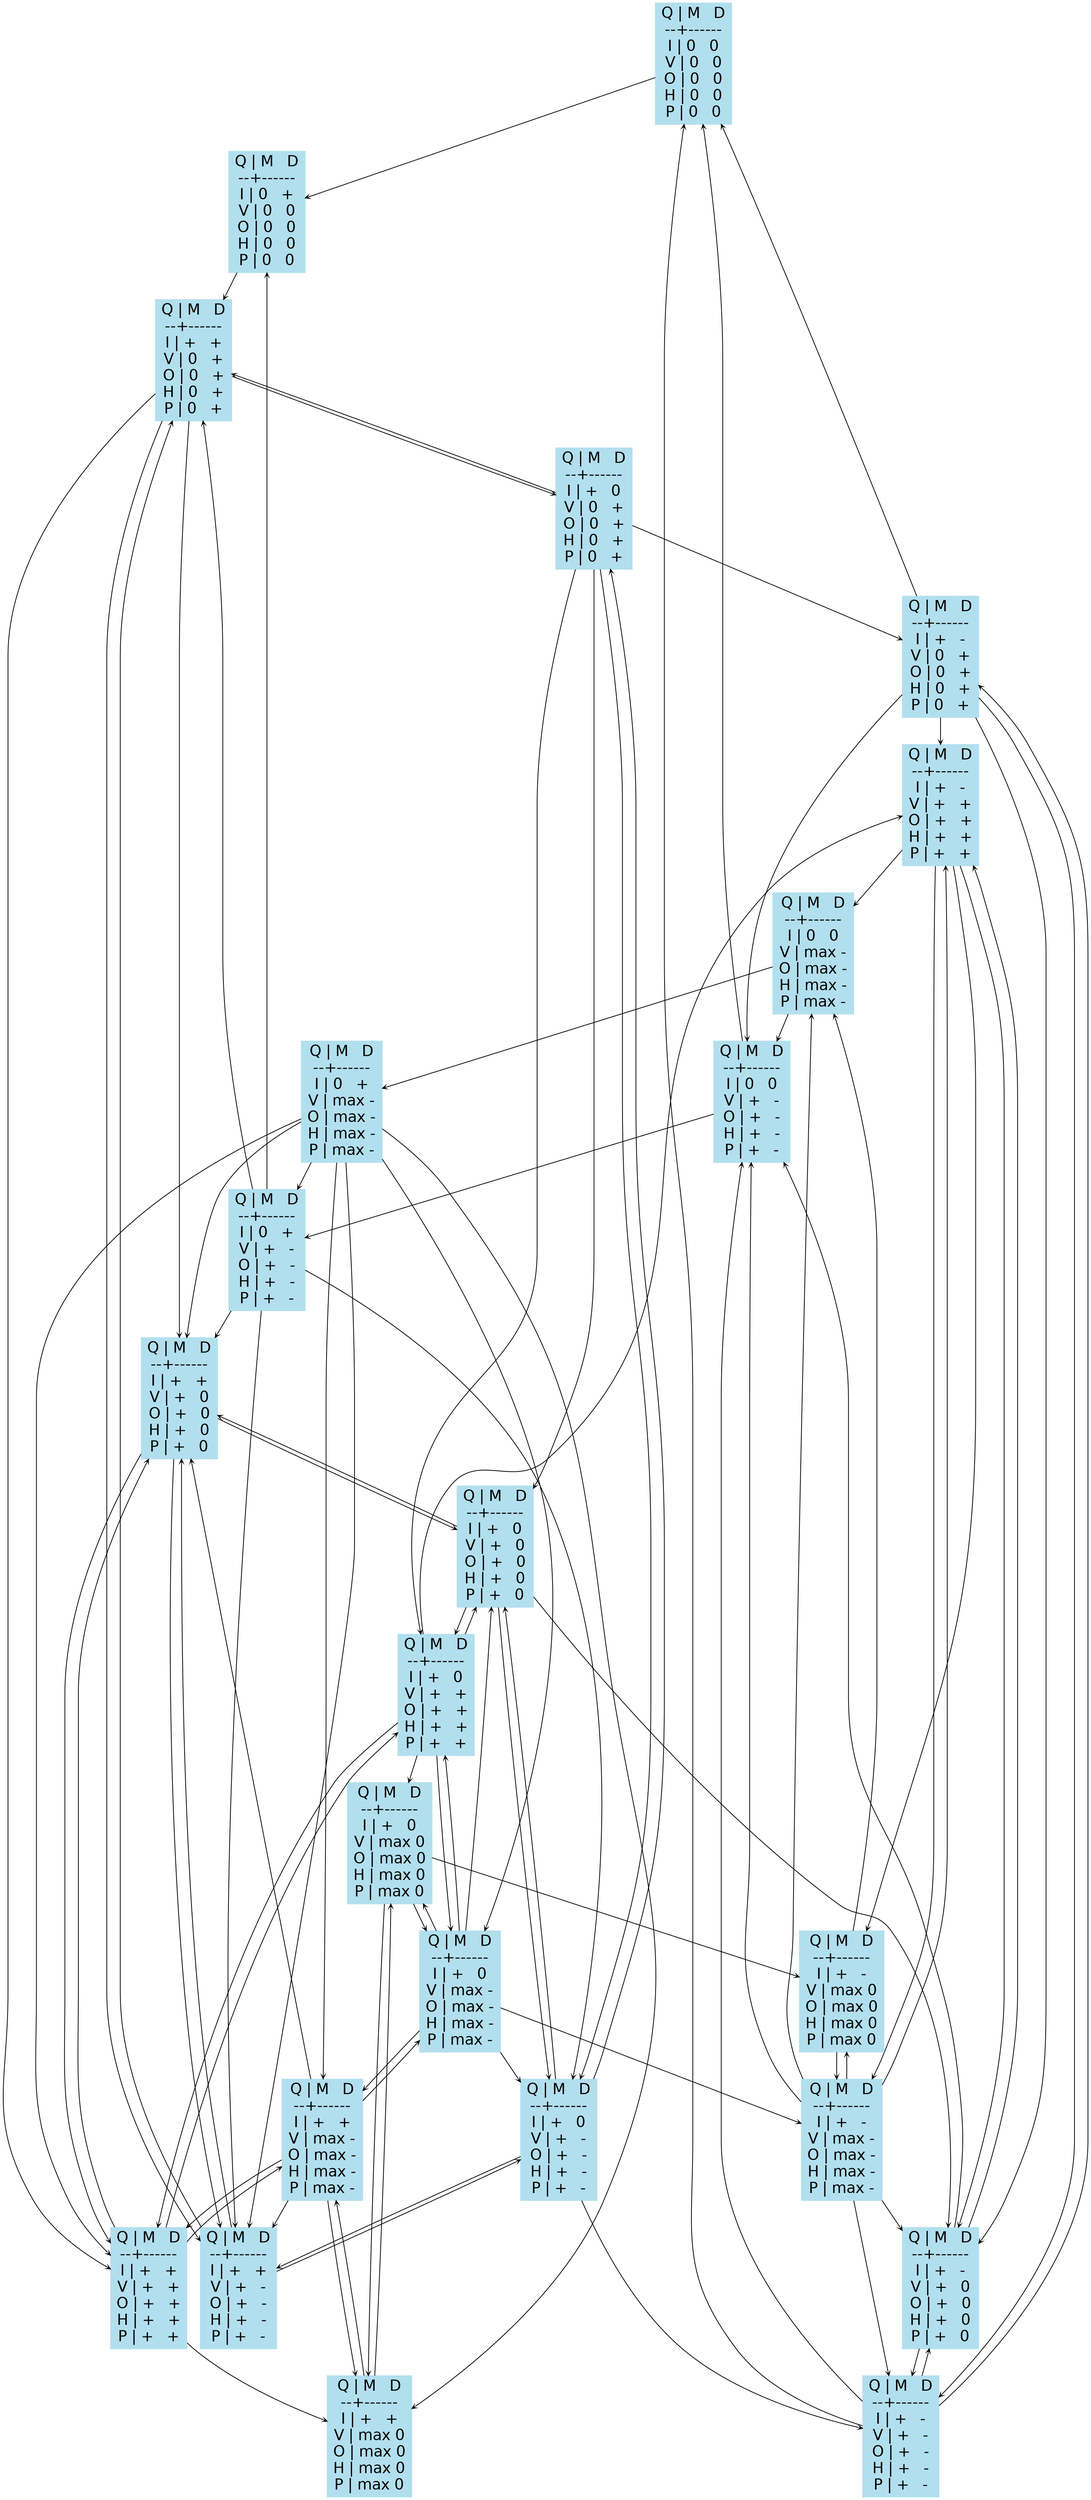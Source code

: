 digraph unix {
	node [color=lightblue2 fontname=Helvetica fontsize=20 height=0 shape=box style=filled width=0]
	edge [arrowhead=vee arrowsize=0.5 arrowtail=both]
	A [label="Q | M   D
--+------
I | 0   0
V | 0   0
O | 0   0
H | 0   0
P | 0   0
"]
	B [label="Q | M   D
--+------
I | 0   +
V | 0   0
O | 0   0
H | 0   0
P | 0   0
"]
	C [label="Q | M   D
--+------
I | 0   0
V | +   -
O | +   -
H | +   -
P | +   -
"]
	D [label="Q | M   D
--+------
I | 0   +
V | +   -
O | +   -
H | +   -
P | +   -
"]
	E [label="Q | M   D
--+------
I | 0   0
V | max -
O | max -
H | max -
P | max -
"]
	F [label="Q | M   D
--+------
I | 0   +
V | max -
O | max -
H | max -
P | max -
"]
	G [label="Q | M   D
--+------
I | +   -
V | 0   +
O | 0   +
H | 0   +
P | 0   +
"]
	H [label="Q | M   D
--+------
I | +   0
V | 0   +
O | 0   +
H | 0   +
P | 0   +
"]
	I [label="Q | M   D
--+------
I | +   +
V | 0   +
O | 0   +
H | 0   +
P | 0   +
"]
	J [label="Q | M   D
--+------
I | +   -
V | +   -
O | +   -
H | +   -
P | +   -
"]
	K [label="Q | M   D
--+------
I | +   -
V | +   0
O | +   0
H | +   0
P | +   0
"]
	L [label="Q | M   D
--+------
I | +   -
V | +   +
O | +   +
H | +   +
P | +   +
"]
	M [label="Q | M   D
--+------
I | +   0
V | +   -
O | +   -
H | +   -
P | +   -
"]
	N [label="Q | M   D
--+------
I | +   0
V | +   0
O | +   0
H | +   0
P | +   0
"]
	O [label="Q | M   D
--+------
I | +   0
V | +   +
O | +   +
H | +   +
P | +   +
"]
	P [label="Q | M   D
--+------
I | +   +
V | +   -
O | +   -
H | +   -
P | +   -
"]
	Q [label="Q | M   D
--+------
I | +   +
V | +   0
O | +   0
H | +   0
P | +   0
"]
	R [label="Q | M   D
--+------
I | +   +
V | +   +
O | +   +
H | +   +
P | +   +
"]
	S [label="Q | M   D
--+------
I | +   -
V | max -
O | max -
H | max -
P | max -
"]
	T [label="Q | M   D
--+------
I | +   -
V | max 0
O | max 0
H | max 0
P | max 0
"]
	U [label="Q | M   D
--+------
I | +   0
V | max -
O | max -
H | max -
P | max -
"]
	V [label="Q | M   D
--+------
I | +   0
V | max 0
O | max 0
H | max 0
P | max 0
"]
	W [label="Q | M   D
--+------
I | +   +
V | max -
O | max -
H | max -
P | max -
"]
	X [label="Q | M   D
--+------
I | +   +
V | max 0
O | max 0
H | max 0
P | max 0
"]
	U -> O
	D -> Q
	J -> A
	G -> C
	O -> U
	S -> E
	L -> S
	J -> G
	D -> B
	O -> V
	G -> K
	H -> O
	U -> W
	M -> J
	H -> M
	D -> P
	F -> U
	O -> N
	V -> U
	R -> X
	A -> B
	L -> K
	N -> Q
	I -> Q
	D -> I
	T -> S
	N -> O
	W -> U
	V -> T
	L -> T
	I -> P
	P -> I
	C -> A
	F -> W
	V -> X
	H -> I
	S -> K
	K -> L
	R -> Q
	N -> M
	G -> A
	J -> C
	Q -> R
	G -> J
	K -> J
	W -> P
	F -> R
	U -> S
	X -> W
	U -> M
	G -> L
	O -> L
	W -> R
	S -> T
	K -> C
	N -> K
	I -> R
	P -> Q
	U -> N
	Q -> N
	S -> L
	F -> D
	E -> F
	U -> V
	H -> G
	I -> H
	S -> J
	H -> N
	O -> R
	E -> C
	B -> I
	J -> K
	S -> C
	W -> X
	M -> P
	F -> X
	M -> N
	F -> Q
	M -> H
	T -> E
	F -> P
	C -> D
	Q -> P
	R -> W
	P -> M
	X -> V
	W -> Q
	D -> M
	R -> O
	L -> E
}
